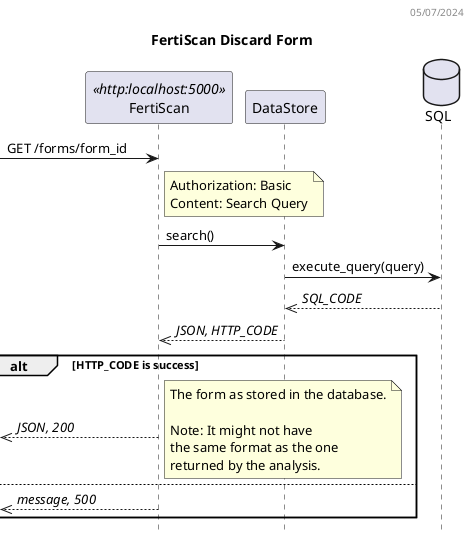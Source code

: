 @startuml FertiScan Sequence Diagram
header 05/07/2024

title FertiScan Discard Form
hide empty members
hide footbox

participant FertiScan as BE <<http:localhost:5000>>
participant DataStore as DS
database SQL as DB

-> BE: GET /forms/form_id
note right BE
  Authorization: Basic
  Content: Search Query
end note
BE -> DS: search() 
DS -> DB: execute_query(query)
DS <<-- DB: //SQL_CODE//
BE <<-- DS: //JSON, HTTP_CODE//
alt HTTP_CODE is success
  <<-- BE: //JSON, 200//
  note right
    The form as stored in the database.

    Note: It might not have
    the same format as the one
    returned by the analysis.
  end note
else
  <<-- BE: //message, 500//
end

@enduml

